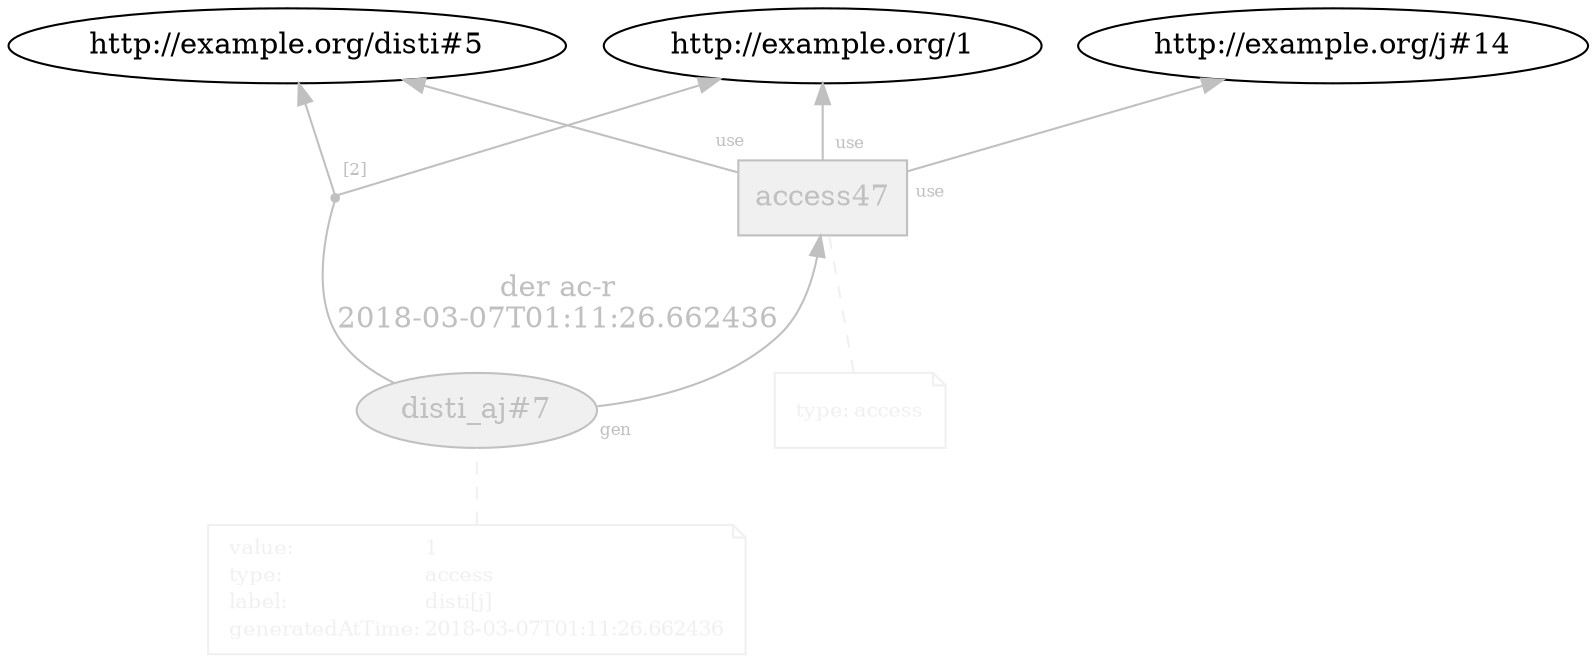 digraph "PROV" { size="16,12"; rankdir="BT";
"http://example.org/disti_aj#7" [fillcolor="#F0F0F0",color="gray",style="filled",label="disti_aj#7",URL="http://example.org/disti_aj#7",fontcolor="gray"]
"-attrs0" [color="#F0F0F0",shape="note",fontsize="10",fontcolor="black",label=<<TABLE cellpadding="0" border="0">
	<TR>
	    <TD align="left"><font color="#F0F0F0">value:</font></TD>
	    <TD align="left"><font color="#F0F0F0">1</font></TD>
	</TR>
	<TR>
	    <TD align="left"><font color="#F0F0F0">type:</font></TD>
	    <TD align="left"><font color="#F0F0F0">access</font></TD>
	</TR>
	<TR>
	    <TD align="left"><font color="#F0F0F0">label:</font></TD>
	    <TD align="left"><font color="#F0F0F0">disti[j]</font></TD>
	</TR>
	<TR>
	    <TD align="left"><font color="#F0F0F0">generatedAtTime:</font></TD>
	    <TD align="left"><font color="#F0F0F0">2018-03-07T01:11:26.662436</font></TD>
	</TR>
</TABLE>>]
"-attrs0" -> "http://example.org/disti_aj#7" [color="#F0F0F0",style="dashed",arrowhead="none"]
"http://example.org/access47" [fillcolor="#F0F0F0",color="gray",shape="polygon",sides="4",style="filled",label="access47",URL="http://example.org/access47",fontcolor="gray"]
"-attrs1" [color="#F0F0F0",shape="note",fontsize="10",fontcolor="black",label=<<TABLE cellpadding="0" border="0">
	<TR>
	    <TD align="left"><font color="#F0F0F0">type:</font></TD>
	    <TD align="left"><font color="#F0F0F0">access</font></TD>
	</TR>
</TABLE>>]
"-attrs1" -> "http://example.org/access47" [color="#F0F0F0",style="dashed",arrowhead="none"]
"http://example.org/access47" -> "http://example.org/1" [labelfontsize="8",labeldistance="1.5",labelangle="60.0",rotation="20",taillabel="use",fontcolor="gray",color="gray"]
"bn0" [shape="point",label="",fontcolor="gray",color="gray"]
"http://example.org/disti_aj#7" -> "bn0" [arrowhead="none",label="der ac-r
2018-03-07T01:11:26.662436",color="gray",fontcolor="gray"]
"bn0" -> "http://example.org/disti#5" [labelfontsize="8",labeldistance="1.5",labelangle="60.0",rotation="20",taillabel="[2]",fontcolor="gray",color="gray"]
"bn0" -> "http://example.org/1" [color="gray",fontcolor="gray"]
"http://example.org/disti_aj#7" -> "http://example.org/access47" [labelfontsize="8",labeldistance="1.5",labelangle="60.0",rotation="20",taillabel="gen",fontcolor="gray",color="gray"]
"http://example.org/access47" -> "http://example.org/disti#5" [labelfontsize="8",labeldistance="1.5",labelangle="60.0",rotation="20",taillabel="use",fontcolor="gray",color="gray"]
"http://example.org/access47" -> "http://example.org/j#14" [labelfontsize="8",labeldistance="1.5",labelangle="60.0",rotation="20",taillabel="use",fontcolor="gray",color="gray"]
}